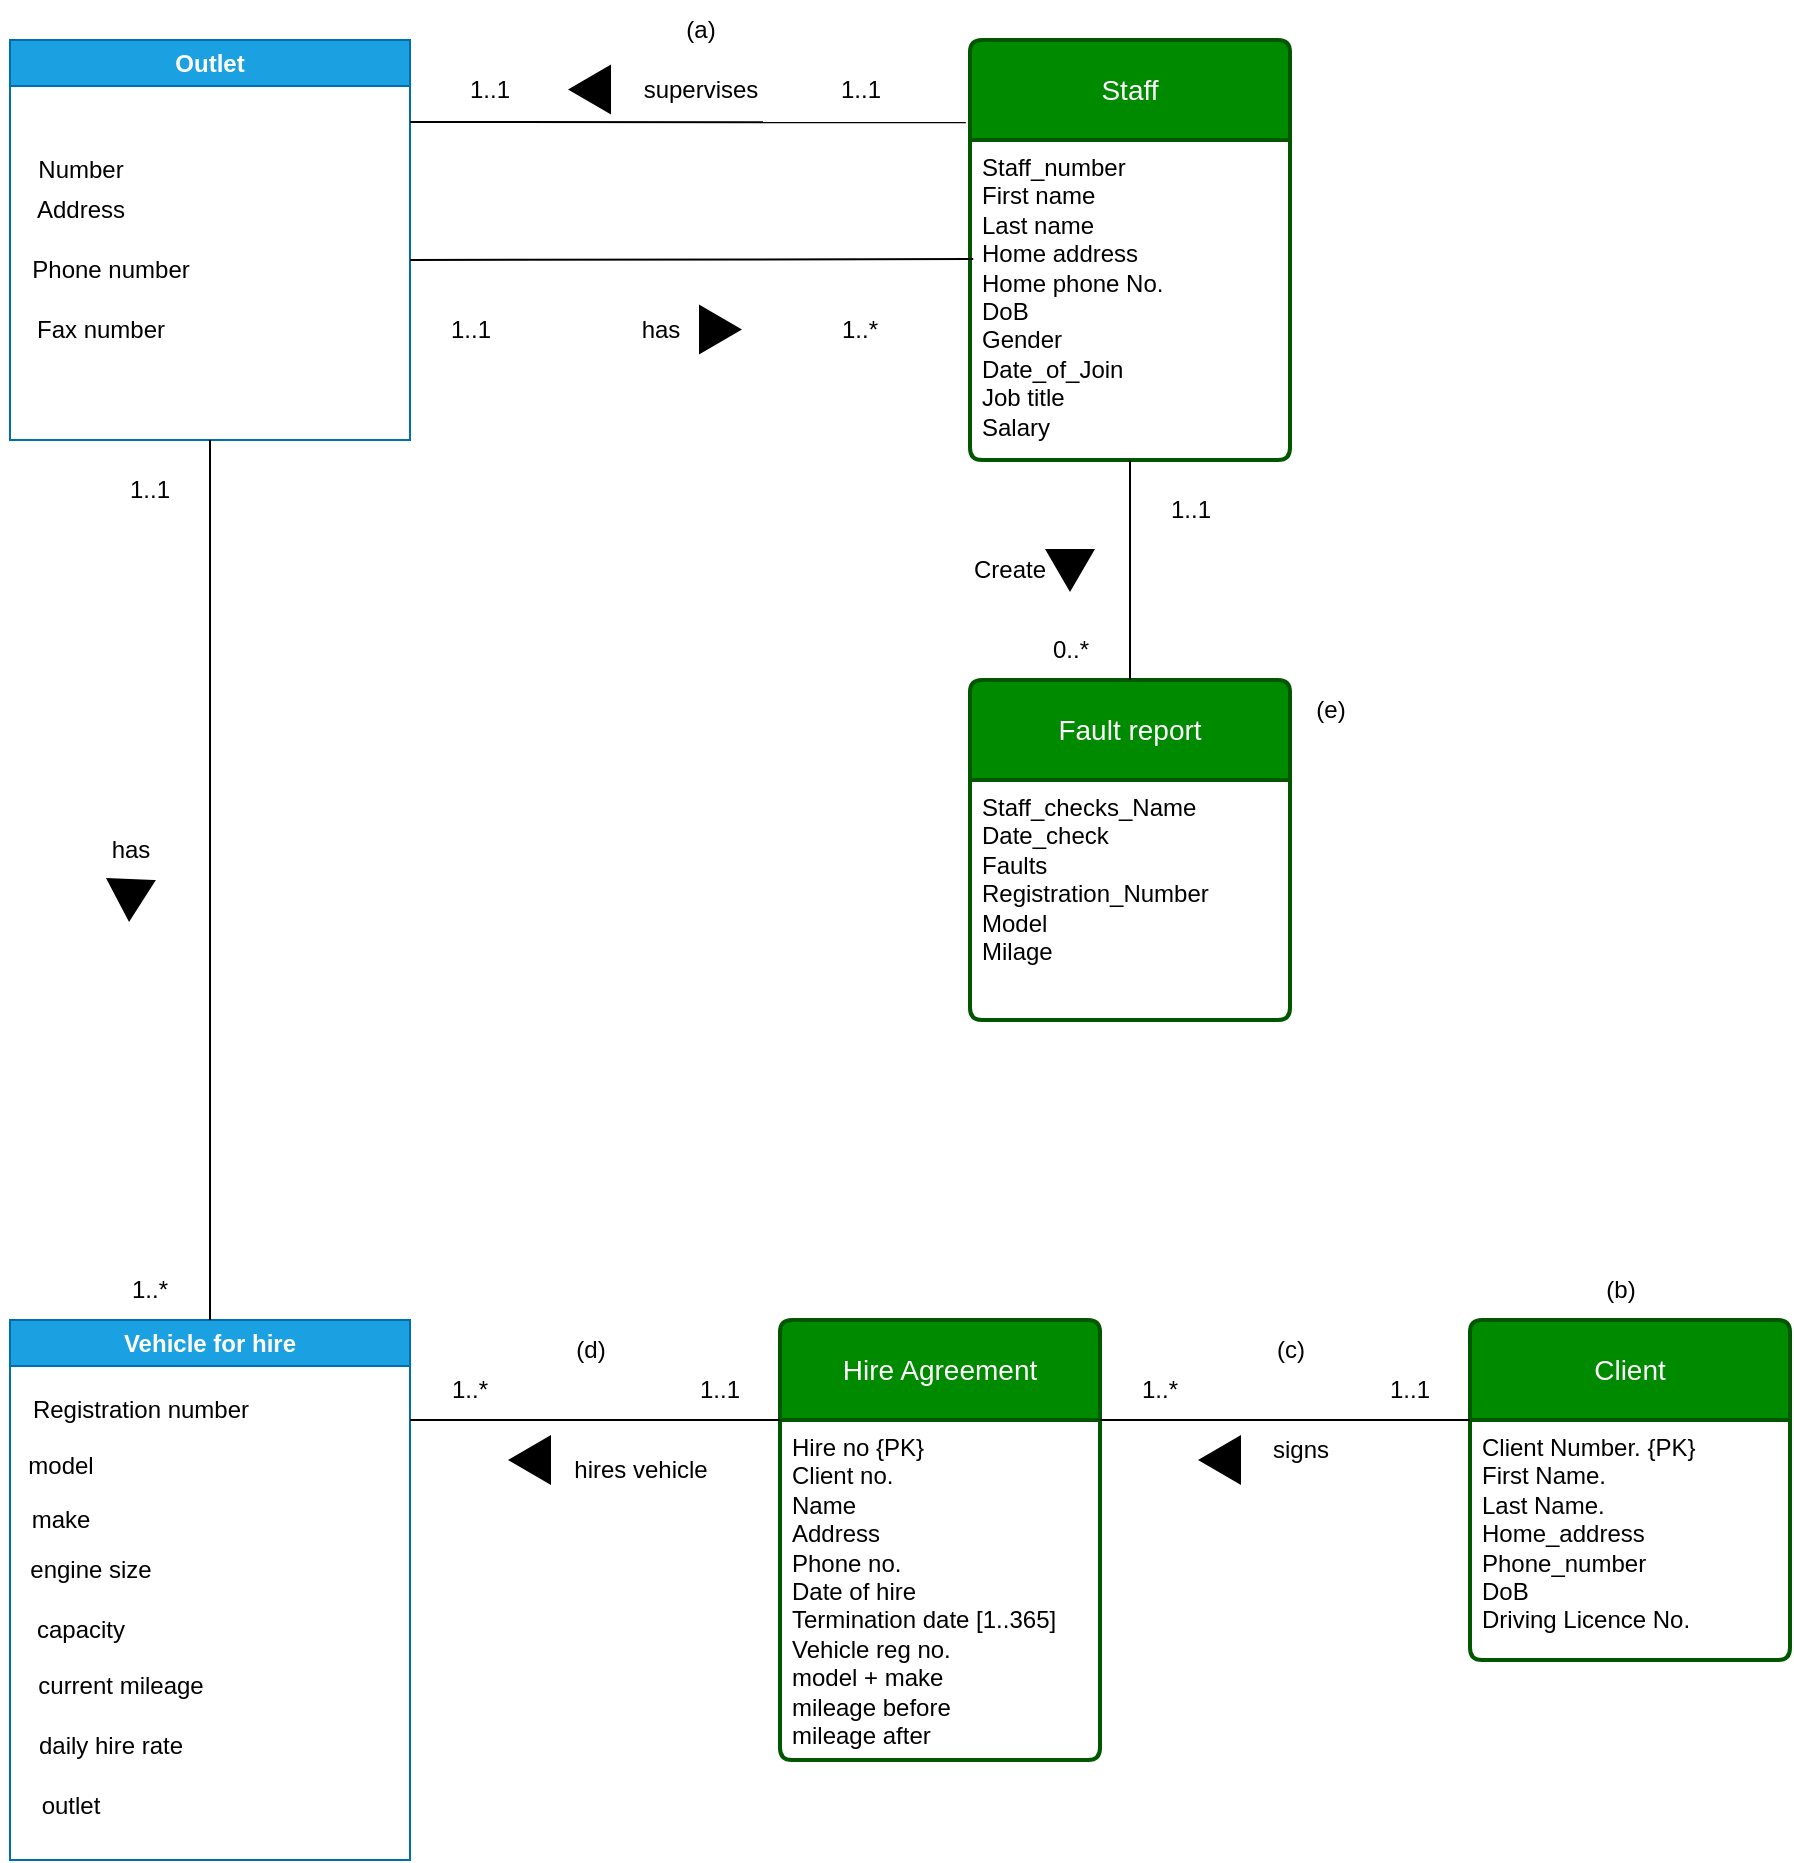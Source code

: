 <mxfile version="26.2.14">
  <diagram name="Page-1" id="CaXZUccrpuI2wGjqGpcp">
    <mxGraphModel dx="1344" dy="-554" grid="1" gridSize="10" guides="1" tooltips="1" connect="1" arrows="1" fold="1" page="1" pageScale="1" pageWidth="850" pageHeight="1100" math="0" shadow="0">
      <root>
        <mxCell id="0" />
        <mxCell id="1" parent="0" />
        <mxCell id="dJJuNP9G8TQX1-1RSZGf-26" value="Outlet" style="swimlane;whiteSpace=wrap;html=1;fillColor=#1ba1e2;fontColor=#ffffff;strokeColor=#006EAF;" parent="1" vertex="1">
          <mxGeometry x="380" y="1230" width="200" height="200" as="geometry" />
        </mxCell>
        <mxCell id="dJJuNP9G8TQX1-1RSZGf-27" value="Address" style="text;html=1;align=center;verticalAlign=middle;resizable=0;points=[];autosize=1;strokeColor=none;fillColor=none;" parent="dJJuNP9G8TQX1-1RSZGf-26" vertex="1">
          <mxGeometry y="70" width="70" height="30" as="geometry" />
        </mxCell>
        <mxCell id="dJJuNP9G8TQX1-1RSZGf-28" value="Phone number" style="text;html=1;align=center;verticalAlign=middle;resizable=0;points=[];autosize=1;strokeColor=none;fillColor=none;" parent="dJJuNP9G8TQX1-1RSZGf-26" vertex="1">
          <mxGeometry y="100" width="100" height="30" as="geometry" />
        </mxCell>
        <mxCell id="dJJuNP9G8TQX1-1RSZGf-29" value="Fax number" style="text;html=1;align=center;verticalAlign=middle;resizable=0;points=[];autosize=1;strokeColor=none;fillColor=none;" parent="dJJuNP9G8TQX1-1RSZGf-26" vertex="1">
          <mxGeometry y="130" width="90" height="30" as="geometry" />
        </mxCell>
        <mxCell id="dJJuNP9G8TQX1-1RSZGf-30" value="Number" style="text;html=1;align=center;verticalAlign=middle;resizable=0;points=[];autosize=1;strokeColor=none;fillColor=none;" parent="dJJuNP9G8TQX1-1RSZGf-26" vertex="1">
          <mxGeometry y="50" width="70" height="30" as="geometry" />
        </mxCell>
        <mxCell id="dJJuNP9G8TQX1-1RSZGf-31" value="Vehicle for hire" style="swimlane;whiteSpace=wrap;html=1;fillColor=#1ba1e2;fontColor=#ffffff;strokeColor=#006EAF;" parent="1" vertex="1">
          <mxGeometry x="380" y="1870" width="200" height="270" as="geometry" />
        </mxCell>
        <mxCell id="dJJuNP9G8TQX1-1RSZGf-32" value="Registration number" style="text;html=1;align=center;verticalAlign=middle;resizable=0;points=[];autosize=1;strokeColor=none;fillColor=none;" parent="dJJuNP9G8TQX1-1RSZGf-31" vertex="1">
          <mxGeometry y="30" width="130" height="30" as="geometry" />
        </mxCell>
        <mxCell id="dJJuNP9G8TQX1-1RSZGf-33" value="make" style="text;html=1;align=center;verticalAlign=middle;resizable=0;points=[];autosize=1;strokeColor=none;fillColor=none;" parent="dJJuNP9G8TQX1-1RSZGf-31" vertex="1">
          <mxGeometry y="85" width="50" height="30" as="geometry" />
        </mxCell>
        <mxCell id="dJJuNP9G8TQX1-1RSZGf-34" value="engine size" style="text;html=1;align=center;verticalAlign=middle;resizable=0;points=[];autosize=1;strokeColor=none;fillColor=none;" parent="dJJuNP9G8TQX1-1RSZGf-31" vertex="1">
          <mxGeometry y="110" width="80" height="30" as="geometry" />
        </mxCell>
        <mxCell id="dJJuNP9G8TQX1-1RSZGf-35" value="model" style="text;html=1;align=center;verticalAlign=middle;resizable=0;points=[];autosize=1;strokeColor=none;fillColor=none;" parent="dJJuNP9G8TQX1-1RSZGf-31" vertex="1">
          <mxGeometry x="-5" y="58" width="60" height="30" as="geometry" />
        </mxCell>
        <mxCell id="dJJuNP9G8TQX1-1RSZGf-36" value="capacity" style="text;html=1;align=center;verticalAlign=middle;resizable=0;points=[];autosize=1;strokeColor=none;fillColor=none;" parent="dJJuNP9G8TQX1-1RSZGf-31" vertex="1">
          <mxGeometry y="140" width="70" height="30" as="geometry" />
        </mxCell>
        <mxCell id="dJJuNP9G8TQX1-1RSZGf-37" value="current mileage" style="text;html=1;align=center;verticalAlign=middle;resizable=0;points=[];autosize=1;strokeColor=none;fillColor=none;" parent="dJJuNP9G8TQX1-1RSZGf-31" vertex="1">
          <mxGeometry y="168" width="110" height="30" as="geometry" />
        </mxCell>
        <mxCell id="dJJuNP9G8TQX1-1RSZGf-38" value="daily hire rate" style="text;html=1;align=center;verticalAlign=middle;resizable=0;points=[];autosize=1;strokeColor=none;fillColor=none;" parent="dJJuNP9G8TQX1-1RSZGf-31" vertex="1">
          <mxGeometry y="198" width="100" height="30" as="geometry" />
        </mxCell>
        <mxCell id="dJJuNP9G8TQX1-1RSZGf-39" value="outlet" style="text;html=1;align=center;verticalAlign=middle;resizable=0;points=[];autosize=1;strokeColor=none;fillColor=none;" parent="dJJuNP9G8TQX1-1RSZGf-31" vertex="1">
          <mxGeometry x="5" y="228" width="50" height="30" as="geometry" />
        </mxCell>
        <mxCell id="dJJuNP9G8TQX1-1RSZGf-40" value="Fault report" style="swimlane;childLayout=stackLayout;horizontal=1;startSize=50;horizontalStack=0;rounded=1;fontSize=14;fontStyle=0;strokeWidth=2;resizeParent=0;resizeLast=1;shadow=0;dashed=0;align=center;arcSize=4;whiteSpace=wrap;html=1;fillColor=#008a00;fontColor=#ffffff;strokeColor=#005700;" parent="1" vertex="1">
          <mxGeometry x="860" y="1550" width="160" height="170" as="geometry" />
        </mxCell>
        <mxCell id="dJJuNP9G8TQX1-1RSZGf-41" value="Staff_checks_Name&lt;div&gt;Date_check&lt;/div&gt;&lt;div&gt;Faults&lt;/div&gt;&lt;div&gt;Registration_Number&lt;/div&gt;&lt;div&gt;Model&lt;/div&gt;&lt;div&gt;Milage&lt;br&gt;&lt;br&gt;&lt;div&gt;&lt;br&gt;&lt;/div&gt;&lt;/div&gt;" style="align=left;strokeColor=none;fillColor=none;spacingLeft=4;spacingRight=4;fontSize=12;verticalAlign=top;resizable=0;rotatable=0;part=1;html=1;whiteSpace=wrap;" parent="dJJuNP9G8TQX1-1RSZGf-40" vertex="1">
          <mxGeometry y="50" width="160" height="120" as="geometry" />
        </mxCell>
        <mxCell id="dJJuNP9G8TQX1-1RSZGf-42" value="Staff" style="swimlane;childLayout=stackLayout;horizontal=1;startSize=50;horizontalStack=0;rounded=1;fontSize=14;fontStyle=0;strokeWidth=2;resizeParent=0;resizeLast=1;shadow=0;dashed=0;align=center;arcSize=4;whiteSpace=wrap;html=1;fillColor=#008a00;fontColor=#ffffff;strokeColor=#005700;" parent="1" vertex="1">
          <mxGeometry x="860" y="1230" width="160" height="210" as="geometry" />
        </mxCell>
        <mxCell id="dJJuNP9G8TQX1-1RSZGf-43" value="&lt;div&gt;&lt;div&gt;Staff_number&lt;/div&gt;&lt;/div&gt;&lt;div&gt;First name&lt;/div&gt;&lt;div&gt;Last name&lt;/div&gt;&lt;div&gt;Home address&lt;/div&gt;&lt;div&gt;Home phone No.&lt;/div&gt;&lt;div&gt;DoB&lt;/div&gt;&lt;div&gt;Gender&lt;/div&gt;&lt;div&gt;Date_of_Join&lt;/div&gt;&lt;div&gt;Job title&lt;/div&gt;&lt;div&gt;Salary&lt;/div&gt;" style="align=left;strokeColor=none;fillColor=none;spacingLeft=4;spacingRight=4;fontSize=12;verticalAlign=top;resizable=0;rotatable=0;part=1;html=1;whiteSpace=wrap;" parent="dJJuNP9G8TQX1-1RSZGf-42" vertex="1">
          <mxGeometry y="50" width="160" height="160" as="geometry" />
        </mxCell>
        <mxCell id="dJJuNP9G8TQX1-1RSZGf-44" value="" style="endArrow=none;html=1;rounded=0;exitX=0.5;exitY=1;exitDx=0;exitDy=0;entryX=0.5;entryY=0;entryDx=0;entryDy=0;" parent="1" source="dJJuNP9G8TQX1-1RSZGf-43" target="dJJuNP9G8TQX1-1RSZGf-40" edge="1">
          <mxGeometry relative="1" as="geometry">
            <mxPoint x="470" y="1680" as="sourcePoint" />
            <mxPoint x="630" y="1680" as="targetPoint" />
          </mxGeometry>
        </mxCell>
        <mxCell id="dJJuNP9G8TQX1-1RSZGf-45" value="" style="shape=mxgraph.arrows2.wedgeArrow;html=1;bendable=0;startWidth=11.628;fillColor=strokeColor;defaultFillColor=invert;defaultGradientColor=invert;rounded=0;" parent="1" edge="1">
          <mxGeometry width="100" height="100" relative="1" as="geometry">
            <mxPoint x="910" y="1485" as="sourcePoint" />
            <mxPoint x="910" y="1505" as="targetPoint" />
          </mxGeometry>
        </mxCell>
        <mxCell id="dJJuNP9G8TQX1-1RSZGf-46" value="Create" style="text;html=1;align=center;verticalAlign=middle;whiteSpace=wrap;rounded=0;" parent="1" vertex="1">
          <mxGeometry x="850" y="1480" width="60" height="30" as="geometry" />
        </mxCell>
        <mxCell id="dJJuNP9G8TQX1-1RSZGf-47" value="1..1" style="text;html=1;align=center;verticalAlign=middle;whiteSpace=wrap;rounded=0;" parent="1" vertex="1">
          <mxGeometry x="705" y="1890" width="60" height="30" as="geometry" />
        </mxCell>
        <mxCell id="dJJuNP9G8TQX1-1RSZGf-48" value="Client" style="swimlane;childLayout=stackLayout;horizontal=1;startSize=50;horizontalStack=0;rounded=1;fontSize=14;fontStyle=0;strokeWidth=2;resizeParent=0;resizeLast=1;shadow=0;dashed=0;align=center;arcSize=4;whiteSpace=wrap;html=1;fillColor=#008a00;fontColor=#ffffff;strokeColor=#005700;" parent="1" vertex="1">
          <mxGeometry x="1110" y="1870" width="160" height="170" as="geometry" />
        </mxCell>
        <mxCell id="dJJuNP9G8TQX1-1RSZGf-49" value="&lt;div&gt;&lt;div&gt;&lt;span style=&quot;background-color: transparent; color: light-dark(rgb(0, 0, 0), rgb(255, 255, 255));&quot;&gt;Client Number. {PK}&lt;/span&gt;&lt;/div&gt;&lt;/div&gt;&lt;div&gt;First Name.&lt;/div&gt;&lt;div&gt;Last Name.&lt;/div&gt;&lt;div&gt;Home_address&lt;/div&gt;&lt;div&gt;Phone_number&lt;/div&gt;&lt;div&gt;DoB&lt;/div&gt;&lt;div&gt;&lt;div&gt;Driving Licence No.&lt;/div&gt;&lt;/div&gt;&lt;div&gt;&lt;br&gt;&lt;/div&gt;" style="align=left;strokeColor=none;fillColor=none;spacingLeft=4;spacingRight=4;fontSize=12;verticalAlign=top;resizable=0;rotatable=0;part=1;html=1;whiteSpace=wrap;" parent="dJJuNP9G8TQX1-1RSZGf-48" vertex="1">
          <mxGeometry y="50" width="160" height="120" as="geometry" />
        </mxCell>
        <mxCell id="dJJuNP9G8TQX1-1RSZGf-50" value="Hire Agreement" style="swimlane;childLayout=stackLayout;horizontal=1;startSize=50;horizontalStack=0;rounded=1;fontSize=14;fontStyle=0;strokeWidth=2;resizeParent=0;resizeLast=1;shadow=0;dashed=0;align=center;arcSize=4;whiteSpace=wrap;html=1;fillColor=#008a00;fontColor=#ffffff;strokeColor=#005700;" parent="1" vertex="1">
          <mxGeometry x="765" y="1870" width="160" height="220" as="geometry" />
        </mxCell>
        <mxCell id="dJJuNP9G8TQX1-1RSZGf-51" value="&lt;div&gt;&lt;div&gt;Hire no {PK}&lt;/div&gt;&lt;/div&gt;&lt;div&gt;Client no.&lt;/div&gt;&lt;div&gt;Name&lt;/div&gt;&lt;div&gt;Address&lt;/div&gt;&lt;div&gt;Phone no.&lt;/div&gt;&lt;div&gt;Date of hire&lt;/div&gt;&lt;div&gt;Termination date [1..365]&lt;/div&gt;&lt;div&gt;Vehicle reg no.&lt;/div&gt;&lt;div&gt;model + make&lt;/div&gt;&lt;div&gt;mileage before&lt;/div&gt;&lt;div&gt;mileage after&lt;/div&gt;&lt;div&gt;&lt;br&gt;&lt;/div&gt;" style="align=left;strokeColor=none;fillColor=none;spacingLeft=4;spacingRight=4;fontSize=12;verticalAlign=top;resizable=0;rotatable=0;part=1;html=1;whiteSpace=wrap;" parent="dJJuNP9G8TQX1-1RSZGf-50" vertex="1">
          <mxGeometry y="50" width="160" height="170" as="geometry" />
        </mxCell>
        <mxCell id="dJJuNP9G8TQX1-1RSZGf-52" value="" style="endArrow=none;html=1;rounded=0;entryX=0;entryY=0;entryDx=0;entryDy=0;" parent="1" target="dJJuNP9G8TQX1-1RSZGf-51" edge="1">
          <mxGeometry width="50" height="50" relative="1" as="geometry">
            <mxPoint x="580" y="1920" as="sourcePoint" />
            <mxPoint x="730" y="1950" as="targetPoint" />
          </mxGeometry>
        </mxCell>
        <mxCell id="dJJuNP9G8TQX1-1RSZGf-53" value="hires vehicle" style="text;html=1;align=center;verticalAlign=middle;resizable=0;points=[];autosize=1;strokeColor=none;fillColor=none;" parent="1" vertex="1">
          <mxGeometry x="650" y="1930" width="90" height="30" as="geometry" />
        </mxCell>
        <mxCell id="dJJuNP9G8TQX1-1RSZGf-54" value="1..*" style="text;html=1;align=center;verticalAlign=middle;whiteSpace=wrap;rounded=0;" parent="1" vertex="1">
          <mxGeometry x="580" y="1890" width="60" height="30" as="geometry" />
        </mxCell>
        <mxCell id="dJJuNP9G8TQX1-1RSZGf-55" value="" style="shape=mxgraph.arrows2.wedgeArrow;html=1;bendable=0;startWidth=11.628;fillColor=strokeColor;defaultFillColor=invert;defaultGradientColor=invert;rounded=0;" parent="1" edge="1">
          <mxGeometry width="100" height="100" relative="1" as="geometry">
            <mxPoint x="650" y="1940" as="sourcePoint" />
            <mxPoint x="630" y="1940.0" as="targetPoint" />
          </mxGeometry>
        </mxCell>
        <mxCell id="dJJuNP9G8TQX1-1RSZGf-57" value="" style="endArrow=none;html=1;rounded=0;entryX=0.5;entryY=1;entryDx=0;entryDy=0;exitX=0.5;exitY=0;exitDx=0;exitDy=0;" parent="1" source="dJJuNP9G8TQX1-1RSZGf-31" target="dJJuNP9G8TQX1-1RSZGf-26" edge="1">
          <mxGeometry width="50" height="50" relative="1" as="geometry">
            <mxPoint x="450" y="1660" as="sourcePoint" />
            <mxPoint x="500" y="1610" as="targetPoint" />
          </mxGeometry>
        </mxCell>
        <mxCell id="dJJuNP9G8TQX1-1RSZGf-58" value="has" style="text;html=1;align=center;verticalAlign=middle;resizable=0;points=[];autosize=1;strokeColor=none;fillColor=none;" parent="1" vertex="1">
          <mxGeometry x="420" y="1620" width="40" height="30" as="geometry" />
        </mxCell>
        <mxCell id="dJJuNP9G8TQX1-1RSZGf-59" value="1..*" style="text;html=1;align=center;verticalAlign=middle;whiteSpace=wrap;rounded=0;" parent="1" vertex="1">
          <mxGeometry x="420" y="1840" width="60" height="30" as="geometry" />
        </mxCell>
        <mxCell id="dJJuNP9G8TQX1-1RSZGf-60" value="1..1" style="text;html=1;align=center;verticalAlign=middle;whiteSpace=wrap;rounded=0;" parent="1" vertex="1">
          <mxGeometry x="420" y="1440" width="60" height="30" as="geometry" />
        </mxCell>
        <mxCell id="dJJuNP9G8TQX1-1RSZGf-61" value="" style="endArrow=none;html=1;rounded=0;entryX=-0.013;entryY=0.196;entryDx=0;entryDy=0;entryPerimeter=0;" parent="1" target="dJJuNP9G8TQX1-1RSZGf-42" edge="1">
          <mxGeometry width="50" height="50" relative="1" as="geometry">
            <mxPoint x="580" y="1271" as="sourcePoint" />
            <mxPoint x="770" y="1480" as="targetPoint" />
          </mxGeometry>
        </mxCell>
        <mxCell id="dJJuNP9G8TQX1-1RSZGf-62" value="" style="endArrow=none;html=1;rounded=0;exitX=0.01;exitY=0.372;exitDx=0;exitDy=0;exitPerimeter=0;" parent="1" source="dJJuNP9G8TQX1-1RSZGf-43" edge="1">
          <mxGeometry width="50" height="50" relative="1" as="geometry">
            <mxPoint x="630" y="1400" as="sourcePoint" />
            <mxPoint x="580" y="1340" as="targetPoint" />
          </mxGeometry>
        </mxCell>
        <mxCell id="dJJuNP9G8TQX1-1RSZGf-63" value="" style="shape=mxgraph.arrows2.wedgeArrow;html=1;bendable=0;startWidth=11.628;fillColor=strokeColor;defaultFillColor=invert;defaultGradientColor=invert;rounded=0;" parent="1" edge="1">
          <mxGeometry width="100" height="100" relative="1" as="geometry">
            <mxPoint x="440.44" y="1650" as="sourcePoint" />
            <mxPoint x="439.57" y="1670" as="targetPoint" />
          </mxGeometry>
        </mxCell>
        <mxCell id="dJJuNP9G8TQX1-1RSZGf-64" value="has" style="text;html=1;align=center;verticalAlign=middle;resizable=0;points=[];autosize=1;strokeColor=none;fillColor=none;" parent="1" vertex="1">
          <mxGeometry x="685" y="1360" width="40" height="30" as="geometry" />
        </mxCell>
        <mxCell id="dJJuNP9G8TQX1-1RSZGf-65" value="" style="shape=mxgraph.arrows2.wedgeArrow;html=1;bendable=0;startWidth=11.628;fillColor=strokeColor;defaultFillColor=invert;defaultGradientColor=invert;rounded=0;" parent="1" edge="1">
          <mxGeometry width="100" height="100" relative="1" as="geometry">
            <mxPoint x="725" y="1374.75" as="sourcePoint" />
            <mxPoint x="745" y="1374.75" as="targetPoint" />
          </mxGeometry>
        </mxCell>
        <mxCell id="dJJuNP9G8TQX1-1RSZGf-66" value="supervises" style="text;html=1;align=center;verticalAlign=middle;resizable=0;points=[];autosize=1;strokeColor=none;fillColor=none;" parent="1" vertex="1">
          <mxGeometry x="685" y="1240" width="80" height="30" as="geometry" />
        </mxCell>
        <mxCell id="dJJuNP9G8TQX1-1RSZGf-67" value="" style="shape=mxgraph.arrows2.wedgeArrow;html=1;bendable=0;startWidth=11.628;fillColor=strokeColor;defaultFillColor=invert;defaultGradientColor=invert;rounded=0;" parent="1" edge="1">
          <mxGeometry width="100" height="100" relative="1" as="geometry">
            <mxPoint x="680" y="1254.76" as="sourcePoint" />
            <mxPoint x="660" y="1254.76" as="targetPoint" />
          </mxGeometry>
        </mxCell>
        <mxCell id="dJJuNP9G8TQX1-1RSZGf-68" value="1..*" style="text;html=1;align=center;verticalAlign=middle;whiteSpace=wrap;rounded=0;" parent="1" vertex="1">
          <mxGeometry x="775" y="1360" width="60" height="30" as="geometry" />
        </mxCell>
        <mxCell id="dJJuNP9G8TQX1-1RSZGf-69" value="1..1" style="text;html=1;align=center;verticalAlign=middle;whiteSpace=wrap;rounded=0;" parent="1" vertex="1">
          <mxGeometry x="590" y="1240" width="60" height="30" as="geometry" />
        </mxCell>
        <mxCell id="dJJuNP9G8TQX1-1RSZGf-70" value="1..1" style="text;html=1;align=center;verticalAlign=middle;resizable=0;points=[];autosize=1;strokeColor=none;fillColor=none;" parent="1" vertex="1">
          <mxGeometry x="950" y="1450" width="40" height="30" as="geometry" />
        </mxCell>
        <mxCell id="dJJuNP9G8TQX1-1RSZGf-71" value="0..*" style="text;html=1;align=center;verticalAlign=middle;resizable=0;points=[];autosize=1;strokeColor=none;fillColor=none;" parent="1" vertex="1">
          <mxGeometry x="890" y="1520" width="40" height="30" as="geometry" />
        </mxCell>
        <mxCell id="dJJuNP9G8TQX1-1RSZGf-72" value="1..1" style="text;html=1;align=center;verticalAlign=middle;resizable=0;points=[];autosize=1;strokeColor=none;fillColor=none;" parent="1" vertex="1">
          <mxGeometry x="590" y="1360" width="40" height="30" as="geometry" />
        </mxCell>
        <mxCell id="dJJuNP9G8TQX1-1RSZGf-73" value="1..1" style="text;html=1;align=center;verticalAlign=middle;resizable=0;points=[];autosize=1;strokeColor=none;fillColor=none;" parent="1" vertex="1">
          <mxGeometry x="785" y="1240" width="40" height="30" as="geometry" />
        </mxCell>
        <mxCell id="dJJuNP9G8TQX1-1RSZGf-74" value="1..1" style="text;html=1;align=center;verticalAlign=middle;whiteSpace=wrap;rounded=0;" parent="1" vertex="1">
          <mxGeometry x="1050" y="1890" width="60" height="30" as="geometry" />
        </mxCell>
        <mxCell id="dJJuNP9G8TQX1-1RSZGf-75" value="" style="endArrow=none;html=1;rounded=0;entryX=0;entryY=0;entryDx=0;entryDy=0;" parent="1" edge="1">
          <mxGeometry width="50" height="50" relative="1" as="geometry">
            <mxPoint x="925" y="1920" as="sourcePoint" />
            <mxPoint x="1110" y="1920" as="targetPoint" />
          </mxGeometry>
        </mxCell>
        <mxCell id="dJJuNP9G8TQX1-1RSZGf-76" value="signs" style="text;html=1;align=center;verticalAlign=middle;resizable=0;points=[];autosize=1;strokeColor=none;fillColor=none;" parent="1" vertex="1">
          <mxGeometry x="1000" y="1920" width="50" height="30" as="geometry" />
        </mxCell>
        <mxCell id="dJJuNP9G8TQX1-1RSZGf-77" value="1..*" style="text;html=1;align=center;verticalAlign=middle;whiteSpace=wrap;rounded=0;" parent="1" vertex="1">
          <mxGeometry x="925" y="1890" width="60" height="30" as="geometry" />
        </mxCell>
        <mxCell id="dJJuNP9G8TQX1-1RSZGf-78" value="" style="shape=mxgraph.arrows2.wedgeArrow;html=1;bendable=0;startWidth=11.628;fillColor=strokeColor;defaultFillColor=invert;defaultGradientColor=invert;rounded=0;" parent="1" edge="1">
          <mxGeometry width="100" height="100" relative="1" as="geometry">
            <mxPoint x="995" y="1940" as="sourcePoint" />
            <mxPoint x="975" y="1940.0" as="targetPoint" />
          </mxGeometry>
        </mxCell>
        <mxCell id="L5YWi5OL3U2j6pZYdZX7-1" value="&lt;font style=&quot;color: light-dark(rgb(0, 0, 0), rgb(255, 0, 0));&quot;&gt;(a)&lt;/font&gt;" style="text;html=1;align=center;verticalAlign=middle;resizable=0;points=[];autosize=1;strokeColor=none;fillColor=none;fontColor=light-dark(default, #ff0000);" vertex="1" parent="1">
          <mxGeometry x="705" y="1210" width="40" height="30" as="geometry" />
        </mxCell>
        <mxCell id="L5YWi5OL3U2j6pZYdZX7-2" value="&lt;font style=&quot;color: light-dark(rgb(0, 0, 0), rgb(255, 0, 0));&quot;&gt;(b)&lt;/font&gt;" style="text;html=1;align=center;verticalAlign=middle;resizable=0;points=[];autosize=1;strokeColor=none;fillColor=none;" vertex="1" parent="1">
          <mxGeometry x="1165" y="1840" width="40" height="30" as="geometry" />
        </mxCell>
        <mxCell id="L5YWi5OL3U2j6pZYdZX7-3" value="&lt;font style=&quot;color: light-dark(rgb(0, 0, 0), rgb(255, 0, 0));&quot;&gt;(c)&lt;/font&gt;" style="text;html=1;align=center;verticalAlign=middle;resizable=0;points=[];autosize=1;strokeColor=none;fillColor=none;" vertex="1" parent="1">
          <mxGeometry x="1000" y="1870" width="40" height="30" as="geometry" />
        </mxCell>
        <mxCell id="L5YWi5OL3U2j6pZYdZX7-4" value="&lt;font style=&quot;color: light-dark(rgb(0, 0, 0), rgb(255, 0, 0));&quot;&gt;(d)&lt;/font&gt;" style="text;html=1;align=center;verticalAlign=middle;resizable=0;points=[];autosize=1;strokeColor=none;fillColor=none;" vertex="1" parent="1">
          <mxGeometry x="650" y="1870" width="40" height="30" as="geometry" />
        </mxCell>
        <mxCell id="L5YWi5OL3U2j6pZYdZX7-5" value="&lt;font style=&quot;color: light-dark(rgb(0, 0, 0), rgb(255, 0, 0));&quot;&gt;(e)&lt;/font&gt;" style="text;html=1;align=center;verticalAlign=middle;resizable=0;points=[];autosize=1;strokeColor=none;fillColor=none;" vertex="1" parent="1">
          <mxGeometry x="1020" y="1550" width="40" height="30" as="geometry" />
        </mxCell>
      </root>
    </mxGraphModel>
  </diagram>
</mxfile>
